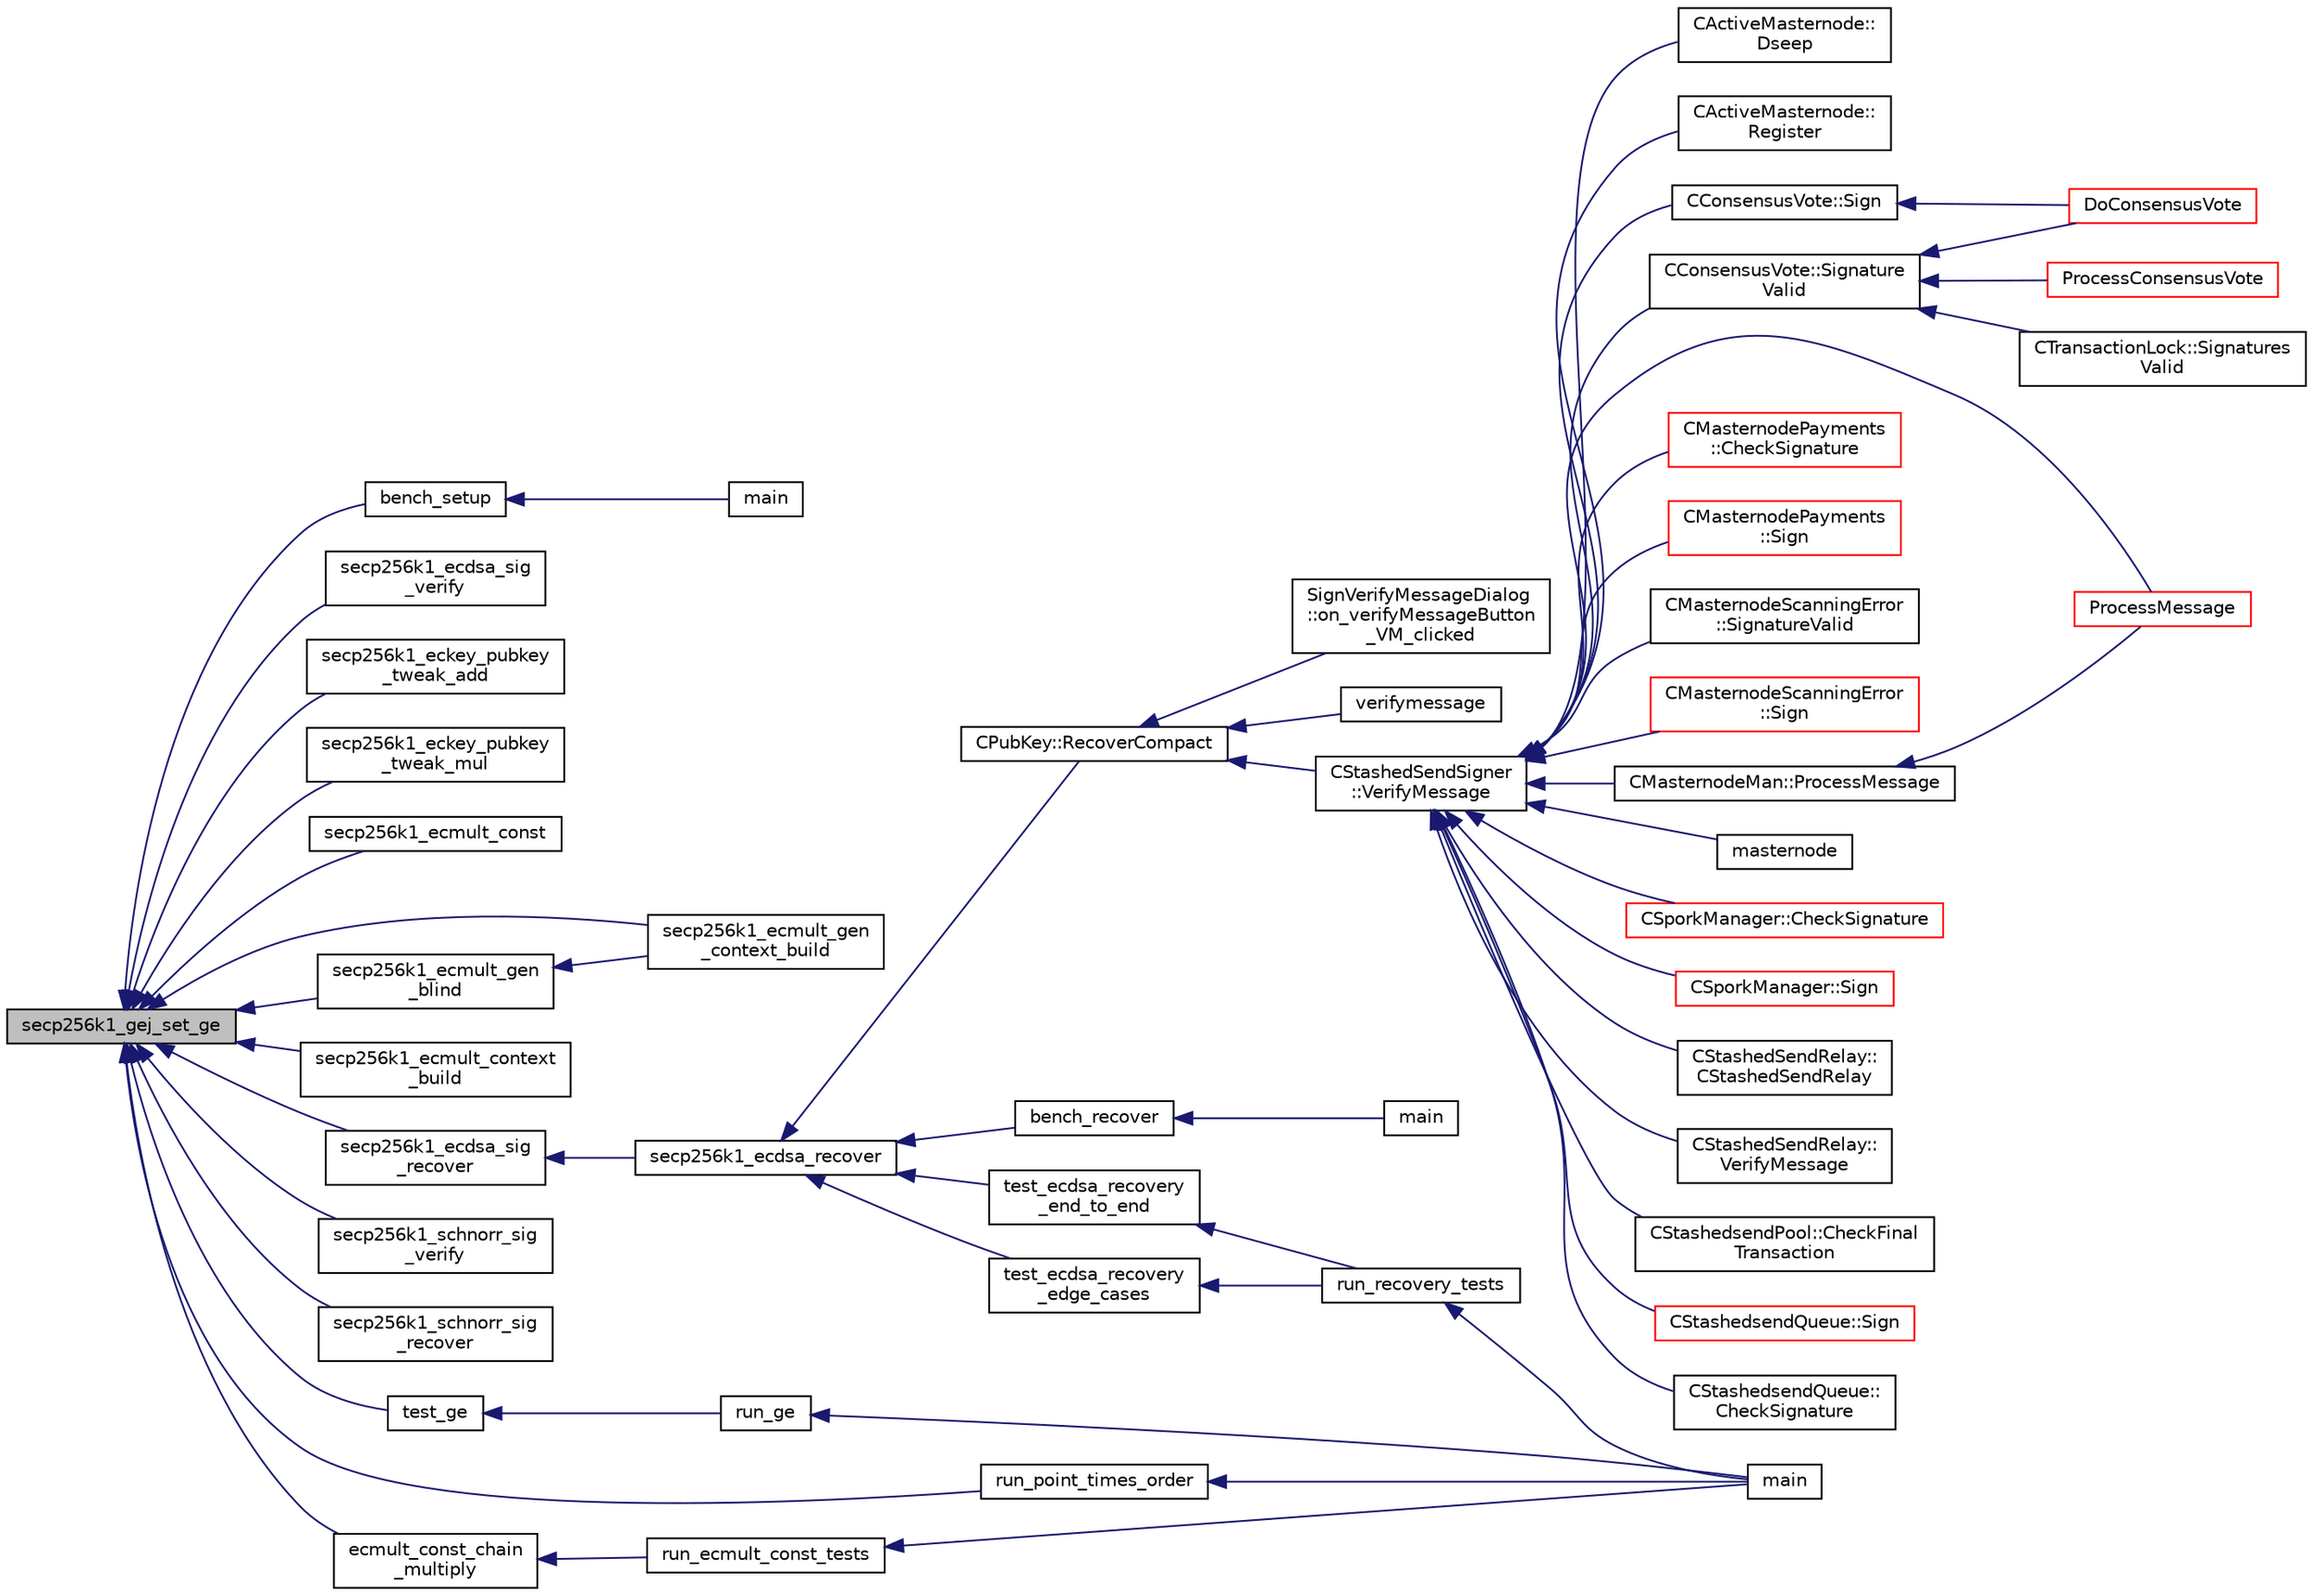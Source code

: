 digraph "secp256k1_gej_set_ge"
{
  edge [fontname="Helvetica",fontsize="10",labelfontname="Helvetica",labelfontsize="10"];
  node [fontname="Helvetica",fontsize="10",shape=record];
  rankdir="LR";
  Node1927 [label="secp256k1_gej_set_ge",height=0.2,width=0.4,color="black", fillcolor="grey75", style="filled", fontcolor="black"];
  Node1927 -> Node1928 [dir="back",color="midnightblue",fontsize="10",style="solid",fontname="Helvetica"];
  Node1928 [label="bench_setup",height=0.2,width=0.4,color="black", fillcolor="white", style="filled",URL="$d9/d5e/bench__internal_8c.html#af48be8297385d0d32de62ae12a07d55c"];
  Node1928 -> Node1929 [dir="back",color="midnightblue",fontsize="10",style="solid",fontname="Helvetica"];
  Node1929 [label="main",height=0.2,width=0.4,color="black", fillcolor="white", style="filled",URL="$d9/d5e/bench__internal_8c.html#a3c04138a5bfe5d72780bb7e82a18e627"];
  Node1927 -> Node1930 [dir="back",color="midnightblue",fontsize="10",style="solid",fontname="Helvetica"];
  Node1930 [label="secp256k1_ecdsa_sig\l_verify",height=0.2,width=0.4,color="black", fillcolor="white", style="filled",URL="$d5/d27/ecdsa__impl_8h.html#a3f5883c08cc865fd9a4ca3f6173b1c26"];
  Node1927 -> Node1931 [dir="back",color="midnightblue",fontsize="10",style="solid",fontname="Helvetica"];
  Node1931 [label="secp256k1_eckey_pubkey\l_tweak_add",height=0.2,width=0.4,color="black", fillcolor="white", style="filled",URL="$de/dd9/eckey__impl_8h.html#a62b92feda0e18c392cb4efdc4036772f"];
  Node1927 -> Node1932 [dir="back",color="midnightblue",fontsize="10",style="solid",fontname="Helvetica"];
  Node1932 [label="secp256k1_eckey_pubkey\l_tweak_mul",height=0.2,width=0.4,color="black", fillcolor="white", style="filled",URL="$de/dd9/eckey__impl_8h.html#a00b21d4a9893fc7446668279a9f94ceb"];
  Node1927 -> Node1933 [dir="back",color="midnightblue",fontsize="10",style="solid",fontname="Helvetica"];
  Node1933 [label="secp256k1_ecmult_const",height=0.2,width=0.4,color="black", fillcolor="white", style="filled",URL="$d6/d3e/ecmult__const__impl_8h.html#a89f4e02fa2a4630ae0c5e302457f7931"];
  Node1927 -> Node1934 [dir="back",color="midnightblue",fontsize="10",style="solid",fontname="Helvetica"];
  Node1934 [label="secp256k1_ecmult_gen\l_context_build",height=0.2,width=0.4,color="black", fillcolor="white", style="filled",URL="$d9/d00/ecmult__gen__impl_8h.html#afaf90b2a6554053187cdc89df0dafd21"];
  Node1927 -> Node1935 [dir="back",color="midnightblue",fontsize="10",style="solid",fontname="Helvetica"];
  Node1935 [label="secp256k1_ecmult_gen\l_blind",height=0.2,width=0.4,color="black", fillcolor="white", style="filled",URL="$d9/d00/ecmult__gen__impl_8h.html#a7e41f045cb4901a4eba781966fa35abd"];
  Node1935 -> Node1934 [dir="back",color="midnightblue",fontsize="10",style="solid",fontname="Helvetica"];
  Node1927 -> Node1936 [dir="back",color="midnightblue",fontsize="10",style="solid",fontname="Helvetica"];
  Node1936 [label="secp256k1_ecmult_context\l_build",height=0.2,width=0.4,color="black", fillcolor="white", style="filled",URL="$d5/d17/ecmult__impl_8h.html#acc2494f319c79f6cc15982f43e7a6f00"];
  Node1927 -> Node1937 [dir="back",color="midnightblue",fontsize="10",style="solid",fontname="Helvetica"];
  Node1937 [label="secp256k1_ecdsa_sig\l_recover",height=0.2,width=0.4,color="black", fillcolor="white", style="filled",URL="$d6/d5d/recovery_2main__impl_8h.html#a1a831ed991717749ed9d200bb9d3f03b"];
  Node1937 -> Node1938 [dir="back",color="midnightblue",fontsize="10",style="solid",fontname="Helvetica"];
  Node1938 [label="secp256k1_ecdsa_recover",height=0.2,width=0.4,color="black", fillcolor="white", style="filled",URL="$d6/d5d/recovery_2main__impl_8h.html#a75f3e32e9a25eac9e8f9d3a5a8b0dc94",tooltip="Recover an ECDSA public key from a signature. "];
  Node1938 -> Node1939 [dir="back",color="midnightblue",fontsize="10",style="solid",fontname="Helvetica"];
  Node1939 [label="CPubKey::RecoverCompact",height=0.2,width=0.4,color="black", fillcolor="white", style="filled",URL="$da/d4e/class_c_pub_key.html#a169505e735a02db385486b0affeb565c"];
  Node1939 -> Node1940 [dir="back",color="midnightblue",fontsize="10",style="solid",fontname="Helvetica"];
  Node1940 [label="SignVerifyMessageDialog\l::on_verifyMessageButton\l_VM_clicked",height=0.2,width=0.4,color="black", fillcolor="white", style="filled",URL="$d1/d26/class_sign_verify_message_dialog.html#ae37dec200b27f23c409221511447ae1e"];
  Node1939 -> Node1941 [dir="back",color="midnightblue",fontsize="10",style="solid",fontname="Helvetica"];
  Node1941 [label="verifymessage",height=0.2,width=0.4,color="black", fillcolor="white", style="filled",URL="$db/d48/rpcmisc_8cpp.html#ad8fce781dfd9dfd4866bba2a4589141a"];
  Node1939 -> Node1942 [dir="back",color="midnightblue",fontsize="10",style="solid",fontname="Helvetica"];
  Node1942 [label="CStashedSendSigner\l::VerifyMessage",height=0.2,width=0.4,color="black", fillcolor="white", style="filled",URL="$da/d0a/class_c_stashed_send_signer.html#a917e4eb567f2005a73ef59bafcf46bd4",tooltip="Verify the message, returns true if succcessful. "];
  Node1942 -> Node1943 [dir="back",color="midnightblue",fontsize="10",style="solid",fontname="Helvetica"];
  Node1943 [label="CActiveMasternode::\lDseep",height=0.2,width=0.4,color="black", fillcolor="white", style="filled",URL="$d9/d29/class_c_active_masternode.html#aa14a1a9611f6b73cc3e860cda75de88c"];
  Node1942 -> Node1944 [dir="back",color="midnightblue",fontsize="10",style="solid",fontname="Helvetica"];
  Node1944 [label="CActiveMasternode::\lRegister",height=0.2,width=0.4,color="black", fillcolor="white", style="filled",URL="$d9/d29/class_c_active_masternode.html#a1fd28a721112cda22fe2f9e1045cf397",tooltip="Register any Masternode. "];
  Node1942 -> Node1945 [dir="back",color="midnightblue",fontsize="10",style="solid",fontname="Helvetica"];
  Node1945 [label="CConsensusVote::Signature\lValid",height=0.2,width=0.4,color="black", fillcolor="white", style="filled",URL="$dc/da2/class_c_consensus_vote.html#ac6550a89acee255e0035e189a42a6310"];
  Node1945 -> Node1946 [dir="back",color="midnightblue",fontsize="10",style="solid",fontname="Helvetica"];
  Node1946 [label="DoConsensusVote",height=0.2,width=0.4,color="red", fillcolor="white", style="filled",URL="$d6/d5f/instantx_8h.html#a0753801d6e6eb2cb230a85a6ba6fd371"];
  Node1945 -> Node1963 [dir="back",color="midnightblue",fontsize="10",style="solid",fontname="Helvetica"];
  Node1963 [label="ProcessConsensusVote",height=0.2,width=0.4,color="red", fillcolor="white", style="filled",URL="$d6/d5f/instantx_8h.html#a5d4434bfb70f64f95aa4de9286cbae94"];
  Node1945 -> Node1964 [dir="back",color="midnightblue",fontsize="10",style="solid",fontname="Helvetica"];
  Node1964 [label="CTransactionLock::Signatures\lValid",height=0.2,width=0.4,color="black", fillcolor="white", style="filled",URL="$d9/dbb/class_c_transaction_lock.html#a71cb6705a8f0bfb4a8453d3b284e3cf7"];
  Node1942 -> Node1965 [dir="back",color="midnightblue",fontsize="10",style="solid",fontname="Helvetica"];
  Node1965 [label="CConsensusVote::Sign",height=0.2,width=0.4,color="black", fillcolor="white", style="filled",URL="$dc/da2/class_c_consensus_vote.html#a687495887aa75f5d5bb70f93ecb820d0"];
  Node1965 -> Node1946 [dir="back",color="midnightblue",fontsize="10",style="solid",fontname="Helvetica"];
  Node1942 -> Node1948 [dir="back",color="midnightblue",fontsize="10",style="solid",fontname="Helvetica"];
  Node1948 [label="ProcessMessage",height=0.2,width=0.4,color="red", fillcolor="white", style="filled",URL="$df/d0a/main_8cpp.html#a8ba92b1a4bce3c835e887a9073d17d8e"];
  Node1942 -> Node1966 [dir="back",color="midnightblue",fontsize="10",style="solid",fontname="Helvetica"];
  Node1966 [label="CMasternodePayments\l::CheckSignature",height=0.2,width=0.4,color="red", fillcolor="white", style="filled",URL="$dc/d9a/class_c_masternode_payments.html#a2ca2af0178969784235c7917b226af32"];
  Node1942 -> Node1969 [dir="back",color="midnightblue",fontsize="10",style="solid",fontname="Helvetica"];
  Node1969 [label="CMasternodePayments\l::Sign",height=0.2,width=0.4,color="red", fillcolor="white", style="filled",URL="$dc/d9a/class_c_masternode_payments.html#a7d04afdf936b8de605ab6f478c7fad51"];
  Node1942 -> Node1981 [dir="back",color="midnightblue",fontsize="10",style="solid",fontname="Helvetica"];
  Node1981 [label="CMasternodeScanningError\l::SignatureValid",height=0.2,width=0.4,color="black", fillcolor="white", style="filled",URL="$d0/de7/class_c_masternode_scanning_error.html#ae90fca573f70f7faa4c9f3a5db145f36"];
  Node1942 -> Node1982 [dir="back",color="midnightblue",fontsize="10",style="solid",fontname="Helvetica"];
  Node1982 [label="CMasternodeScanningError\l::Sign",height=0.2,width=0.4,color="red", fillcolor="white", style="filled",URL="$d0/de7/class_c_masternode_scanning_error.html#afdc8ec9b08767cdf3c6a6cc819af7d09"];
  Node1942 -> Node1984 [dir="back",color="midnightblue",fontsize="10",style="solid",fontname="Helvetica"];
  Node1984 [label="CMasternodeMan::ProcessMessage",height=0.2,width=0.4,color="black", fillcolor="white", style="filled",URL="$dc/d6b/class_c_masternode_man.html#ae3e5d263cebdcd932eca49caeadce9aa"];
  Node1984 -> Node1948 [dir="back",color="midnightblue",fontsize="10",style="solid",fontname="Helvetica"];
  Node1942 -> Node1962 [dir="back",color="midnightblue",fontsize="10",style="solid",fontname="Helvetica"];
  Node1962 [label="masternode",height=0.2,width=0.4,color="black", fillcolor="white", style="filled",URL="$d5/d6b/rpcstashedsend_8cpp.html#a30609e443aeb47c29ed0878d16b1b5e1"];
  Node1942 -> Node1985 [dir="back",color="midnightblue",fontsize="10",style="solid",fontname="Helvetica"];
  Node1985 [label="CSporkManager::CheckSignature",height=0.2,width=0.4,color="red", fillcolor="white", style="filled",URL="$d2/d5e/class_c_spork_manager.html#a697d8c0ce5c422ea125eee96687aa7b3"];
  Node1942 -> Node1988 [dir="back",color="midnightblue",fontsize="10",style="solid",fontname="Helvetica"];
  Node1988 [label="CSporkManager::Sign",height=0.2,width=0.4,color="red", fillcolor="white", style="filled",URL="$d2/d5e/class_c_spork_manager.html#adf1b5d40f378c4bd3a5ea31905b11f30"];
  Node1942 -> Node1992 [dir="back",color="midnightblue",fontsize="10",style="solid",fontname="Helvetica"];
  Node1992 [label="CStashedSendRelay::\lCStashedSendRelay",height=0.2,width=0.4,color="black", fillcolor="white", style="filled",URL="$d2/d25/class_c_stashed_send_relay.html#ac4f08ff3af1c8730a259abe6dc0972f5"];
  Node1942 -> Node1993 [dir="back",color="midnightblue",fontsize="10",style="solid",fontname="Helvetica"];
  Node1993 [label="CStashedSendRelay::\lVerifyMessage",height=0.2,width=0.4,color="black", fillcolor="white", style="filled",URL="$d2/d25/class_c_stashed_send_relay.html#afbd1e6eeec3e89109d9fcb0d899da517"];
  Node1942 -> Node1994 [dir="back",color="midnightblue",fontsize="10",style="solid",fontname="Helvetica"];
  Node1994 [label="CStashedsendPool::CheckFinal\lTransaction",height=0.2,width=0.4,color="black", fillcolor="white", style="filled",URL="$dd/d8a/class_c_stashedsend_pool.html#aba122588a53a90150595bc4279beb67c"];
  Node1942 -> Node1995 [dir="back",color="midnightblue",fontsize="10",style="solid",fontname="Helvetica"];
  Node1995 [label="CStashedsendQueue::Sign",height=0.2,width=0.4,color="red", fillcolor="white", style="filled",URL="$dd/d34/class_c_stashedsend_queue.html#a781354a3071b29fbf76df2353919933c",tooltip="Sign this Stashedsend transaction. "];
  Node1942 -> Node2000 [dir="back",color="midnightblue",fontsize="10",style="solid",fontname="Helvetica"];
  Node2000 [label="CStashedsendQueue::\lCheckSignature",height=0.2,width=0.4,color="black", fillcolor="white", style="filled",URL="$dd/d34/class_c_stashedsend_queue.html#ac272b4813415870e369a62d267e852ca",tooltip="Check if we have a valid Masternode address. "];
  Node1938 -> Node2001 [dir="back",color="midnightblue",fontsize="10",style="solid",fontname="Helvetica"];
  Node2001 [label="bench_recover",height=0.2,width=0.4,color="black", fillcolor="white", style="filled",URL="$d7/d8e/bench__recover_8c.html#a6bbc6888c36d93d55e5410b25121db10"];
  Node2001 -> Node2002 [dir="back",color="midnightblue",fontsize="10",style="solid",fontname="Helvetica"];
  Node2002 [label="main",height=0.2,width=0.4,color="black", fillcolor="white", style="filled",URL="$d7/d8e/bench__recover_8c.html#a840291bc02cba5474a4cb46a9b9566fe"];
  Node1938 -> Node2003 [dir="back",color="midnightblue",fontsize="10",style="solid",fontname="Helvetica"];
  Node2003 [label="test_ecdsa_recovery\l_end_to_end",height=0.2,width=0.4,color="black", fillcolor="white", style="filled",URL="$d3/d71/recovery_2tests__impl_8h.html#a70649882936497184992dfaa06b1106f"];
  Node2003 -> Node2004 [dir="back",color="midnightblue",fontsize="10",style="solid",fontname="Helvetica"];
  Node2004 [label="run_recovery_tests",height=0.2,width=0.4,color="black", fillcolor="white", style="filled",URL="$d3/d71/recovery_2tests__impl_8h.html#a3a06f71955483e9502f3c408857407f2"];
  Node2004 -> Node2005 [dir="back",color="midnightblue",fontsize="10",style="solid",fontname="Helvetica"];
  Node2005 [label="main",height=0.2,width=0.4,color="black", fillcolor="white", style="filled",URL="$d5/d7f/tests_8c.html#a3c04138a5bfe5d72780bb7e82a18e627"];
  Node1938 -> Node2006 [dir="back",color="midnightblue",fontsize="10",style="solid",fontname="Helvetica"];
  Node2006 [label="test_ecdsa_recovery\l_edge_cases",height=0.2,width=0.4,color="black", fillcolor="white", style="filled",URL="$d3/d71/recovery_2tests__impl_8h.html#ad6d3138600637a7c940bc40a22795e46"];
  Node2006 -> Node2004 [dir="back",color="midnightblue",fontsize="10",style="solid",fontname="Helvetica"];
  Node1927 -> Node2007 [dir="back",color="midnightblue",fontsize="10",style="solid",fontname="Helvetica"];
  Node2007 [label="secp256k1_schnorr_sig\l_verify",height=0.2,width=0.4,color="black", fillcolor="white", style="filled",URL="$d9/d8b/schnorr__impl_8h.html#ad8ac32b20746524ea3b97ab609117daa"];
  Node1927 -> Node2008 [dir="back",color="midnightblue",fontsize="10",style="solid",fontname="Helvetica"];
  Node2008 [label="secp256k1_schnorr_sig\l_recover",height=0.2,width=0.4,color="black", fillcolor="white", style="filled",URL="$d9/d8b/schnorr__impl_8h.html#a41cf1a1167f3b8c7b6fdd4fea6abdbce"];
  Node1927 -> Node2009 [dir="back",color="midnightblue",fontsize="10",style="solid",fontname="Helvetica"];
  Node2009 [label="test_ge",height=0.2,width=0.4,color="black", fillcolor="white", style="filled",URL="$d5/d7f/tests_8c.html#a3084bb11900a5e4d33115904d0ceb847"];
  Node2009 -> Node2010 [dir="back",color="midnightblue",fontsize="10",style="solid",fontname="Helvetica"];
  Node2010 [label="run_ge",height=0.2,width=0.4,color="black", fillcolor="white", style="filled",URL="$d5/d7f/tests_8c.html#aa7ad70a73e9a44f0b9486ffe6f46ca39"];
  Node2010 -> Node2005 [dir="back",color="midnightblue",fontsize="10",style="solid",fontname="Helvetica"];
  Node1927 -> Node2011 [dir="back",color="midnightblue",fontsize="10",style="solid",fontname="Helvetica"];
  Node2011 [label="run_point_times_order",height=0.2,width=0.4,color="black", fillcolor="white", style="filled",URL="$d5/d7f/tests_8c.html#accc1ed100e6e73e61ce30e82cf4f0bbb"];
  Node2011 -> Node2005 [dir="back",color="midnightblue",fontsize="10",style="solid",fontname="Helvetica"];
  Node1927 -> Node2012 [dir="back",color="midnightblue",fontsize="10",style="solid",fontname="Helvetica"];
  Node2012 [label="ecmult_const_chain\l_multiply",height=0.2,width=0.4,color="black", fillcolor="white", style="filled",URL="$d5/d7f/tests_8c.html#a5f38325377d0160eb1c5100b1a4f1c0f"];
  Node2012 -> Node2013 [dir="back",color="midnightblue",fontsize="10",style="solid",fontname="Helvetica"];
  Node2013 [label="run_ecmult_const_tests",height=0.2,width=0.4,color="black", fillcolor="white", style="filled",URL="$d5/d7f/tests_8c.html#af69d927b217be17f076754b9d4e4f326"];
  Node2013 -> Node2005 [dir="back",color="midnightblue",fontsize="10",style="solid",fontname="Helvetica"];
}
